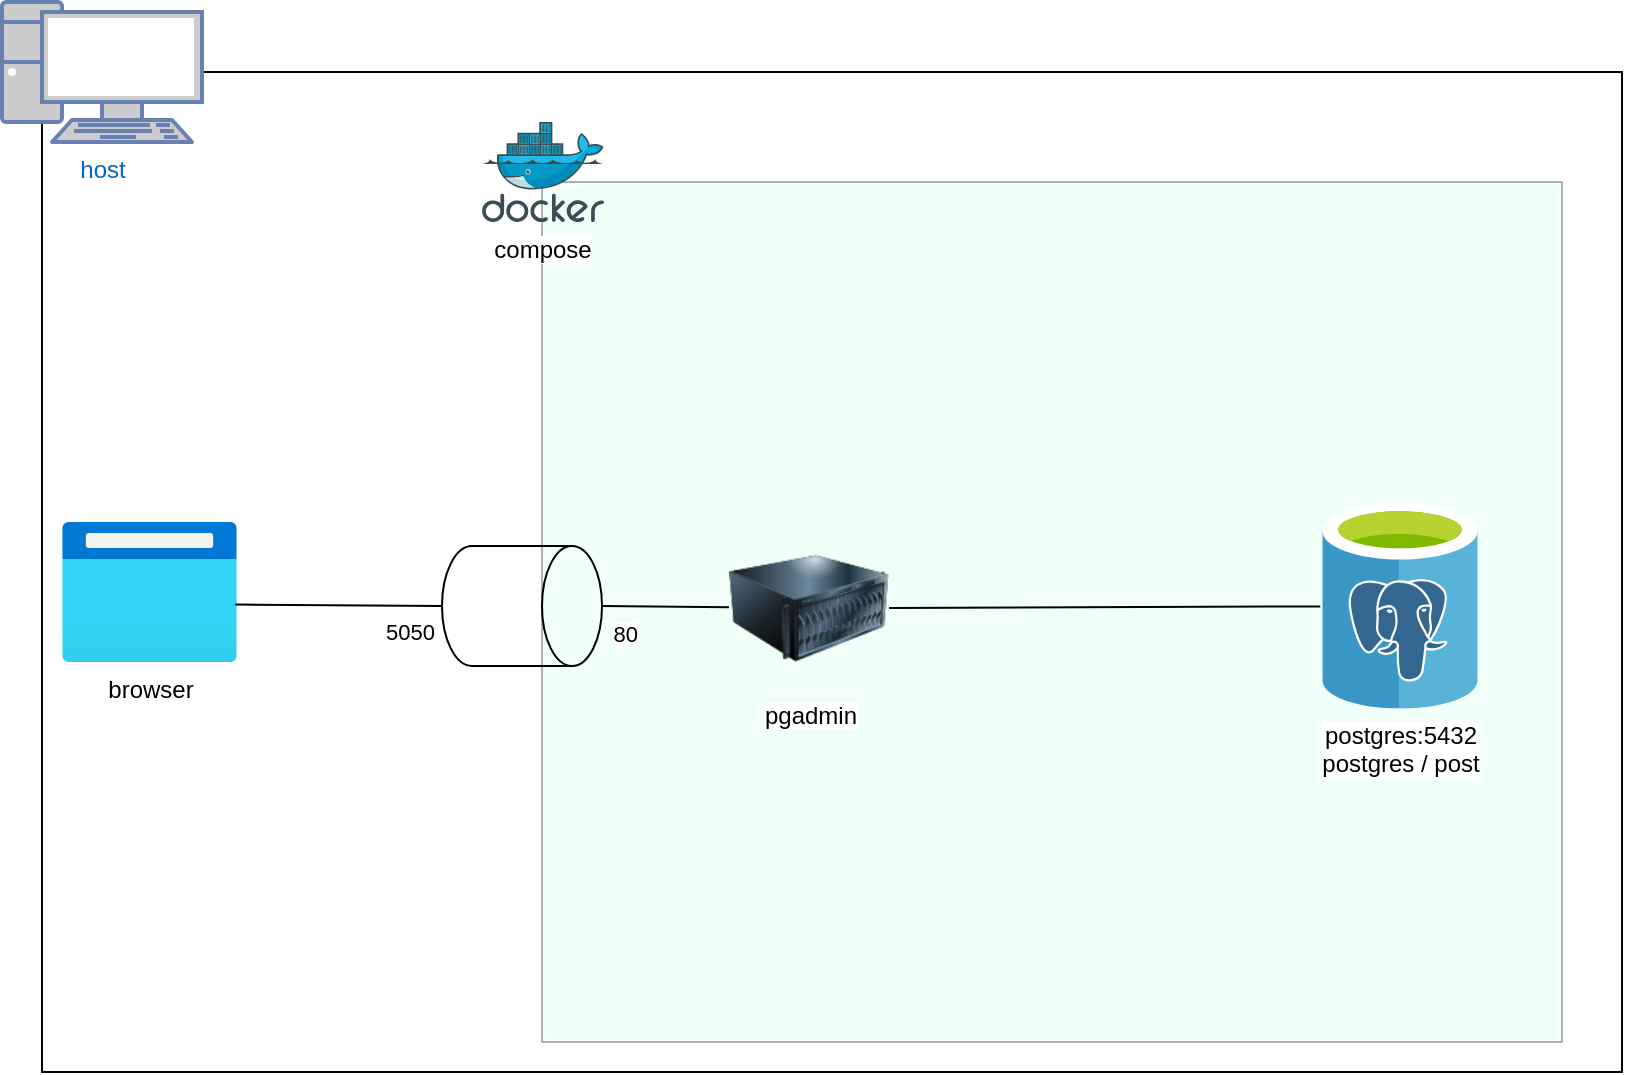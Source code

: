 <mxfile version="24.2.8" type="github">
  <diagram id="YI5tZ3J1dkBAkRPo44fP" name="ページ1">
    <mxGraphModel dx="1434" dy="780" grid="1" gridSize="10" guides="1" tooltips="1" connect="1" arrows="1" fold="1" page="1" pageScale="1" pageWidth="827" pageHeight="583" math="0" shadow="0">
      <root>
        <mxCell id="0" />
        <mxCell id="1" parent="0" />
        <mxCell id="ZjZ6tUaesva7MJj_6xMt-2" value="" style="rounded=0;whiteSpace=wrap;html=1;fillColor=none;" parent="1" vertex="1">
          <mxGeometry x="30" y="55" width="790" height="500" as="geometry" />
        </mxCell>
        <mxCell id="ZjZ6tUaesva7MJj_6xMt-1" value="host" style="fontColor=#0066CC;verticalAlign=top;verticalLabelPosition=bottom;labelPosition=center;align=center;html=1;outlineConnect=0;fillColor=#CCCCCC;strokeColor=#6881B3;gradientColor=none;gradientDirection=north;strokeWidth=2;shape=mxgraph.networks.pc;" parent="1" vertex="1">
          <mxGeometry x="10" y="20" width="100" height="70" as="geometry" />
        </mxCell>
        <mxCell id="ZjZ6tUaesva7MJj_6xMt-6" value="browser" style="aspect=fixed;html=1;points=[];align=center;image;fontSize=12;image=img/lib/azure2/general/Browser.svg;fillColor=none;" parent="1" vertex="1">
          <mxGeometry x="40" y="280" width="87.5" height="70" as="geometry" />
        </mxCell>
        <mxCell id="ZjZ6tUaesva7MJj_6xMt-8" value="" style="rounded=0;whiteSpace=wrap;html=1;fillColor=#CCFFE6;opacity=30;" parent="1" vertex="1">
          <mxGeometry x="280" y="110" width="510" height="430" as="geometry" />
        </mxCell>
        <mxCell id="ZjZ6tUaesva7MJj_6xMt-7" value="compose" style="sketch=0;aspect=fixed;html=1;points=[];align=center;image;fontSize=12;image=img/lib/mscae/Docker.svg;fillColor=none;" parent="1" vertex="1">
          <mxGeometry x="250" y="80" width="60.98" height="50" as="geometry" />
        </mxCell>
        <mxCell id="ZjZ6tUaesva7MJj_6xMt-9" value="postgres:5432&lt;br&gt;postgres / post" style="sketch=0;aspect=fixed;html=1;points=[];align=center;image;fontSize=12;image=img/lib/mscae/Azure_Database_for_PostgreSQL_servers.svg;fillColor=none;" parent="1" vertex="1">
          <mxGeometry x="670" y="270.68" width="78" height="102.63" as="geometry" />
        </mxCell>
        <mxCell id="ZjZ6tUaesva7MJj_6xMt-11" value="pgadmin" style="image;html=1;image=img/lib/clip_art/computers/Server_128x128.png;fillColor=none;" parent="1" vertex="1">
          <mxGeometry x="373.5" y="283" width="80" height="80" as="geometry" />
        </mxCell>
        <mxCell id="ZjZ6tUaesva7MJj_6xMt-18" value="" style="shape=cylinder3;whiteSpace=wrap;html=1;boundedLbl=1;backgroundOutline=1;size=15;fillColor=none;rotation=90;" parent="1" vertex="1">
          <mxGeometry x="240" y="282" width="60" height="80" as="geometry" />
        </mxCell>
        <mxCell id="ZjZ6tUaesva7MJj_6xMt-20" value="" style="endArrow=none;html=1;rounded=0;exitX=0.5;exitY=0;exitDx=0;exitDy=0;exitPerimeter=0;" parent="1" source="ZjZ6tUaesva7MJj_6xMt-18" target="ZjZ6tUaesva7MJj_6xMt-11" edge="1">
          <mxGeometry width="50" height="50" relative="1" as="geometry">
            <mxPoint x="320" y="210" as="sourcePoint" />
            <mxPoint x="380" y="220" as="targetPoint" />
          </mxGeometry>
        </mxCell>
        <mxCell id="ZjZ6tUaesva7MJj_6xMt-21" value="80" style="edgeLabel;html=1;align=right;verticalAlign=top;resizable=0;points=[];" parent="ZjZ6tUaesva7MJj_6xMt-20" vertex="1" connectable="0">
          <mxGeometry x="-0.396" y="-1" relative="1" as="geometry">
            <mxPoint as="offset" />
          </mxGeometry>
        </mxCell>
        <mxCell id="ZjZ6tUaesva7MJj_6xMt-26" value="" style="endArrow=none;html=1;rounded=0;entryX=0.5;entryY=1;entryDx=0;entryDy=0;entryPerimeter=0;exitX=0.99;exitY=0.59;exitDx=0;exitDy=0;exitPerimeter=0;" parent="1" source="ZjZ6tUaesva7MJj_6xMt-6" target="ZjZ6tUaesva7MJj_6xMt-18" edge="1">
          <mxGeometry width="50" height="50" relative="1" as="geometry">
            <mxPoint x="93.826" y="290" as="sourcePoint" />
            <mxPoint x="240" y="210" as="targetPoint" />
            <Array as="points" />
          </mxGeometry>
        </mxCell>
        <mxCell id="ZjZ6tUaesva7MJj_6xMt-27" value="5050" style="edgeLabel;html=1;align=left;verticalAlign=top;resizable=0;points=[];labelPosition=right;verticalLabelPosition=middle;" parent="ZjZ6tUaesva7MJj_6xMt-26" vertex="1" connectable="0">
          <mxGeometry x="0.432" y="-1" relative="1" as="geometry">
            <mxPoint x="-1" y="-1" as="offset" />
          </mxGeometry>
        </mxCell>
        <mxCell id="ZjZ6tUaesva7MJj_6xMt-29" value="" style="endArrow=none;html=1;rounded=0;exitX=1;exitY=0.5;exitDx=0;exitDy=0;entryX=-0.011;entryY=0.502;entryDx=0;entryDy=0;entryPerimeter=0;" parent="1" source="ZjZ6tUaesva7MJj_6xMt-11" target="ZjZ6tUaesva7MJj_6xMt-9" edge="1">
          <mxGeometry width="50" height="50" relative="1" as="geometry">
            <mxPoint x="530" y="400" as="sourcePoint" />
            <mxPoint x="580" y="350" as="targetPoint" />
          </mxGeometry>
        </mxCell>
      </root>
    </mxGraphModel>
  </diagram>
</mxfile>
